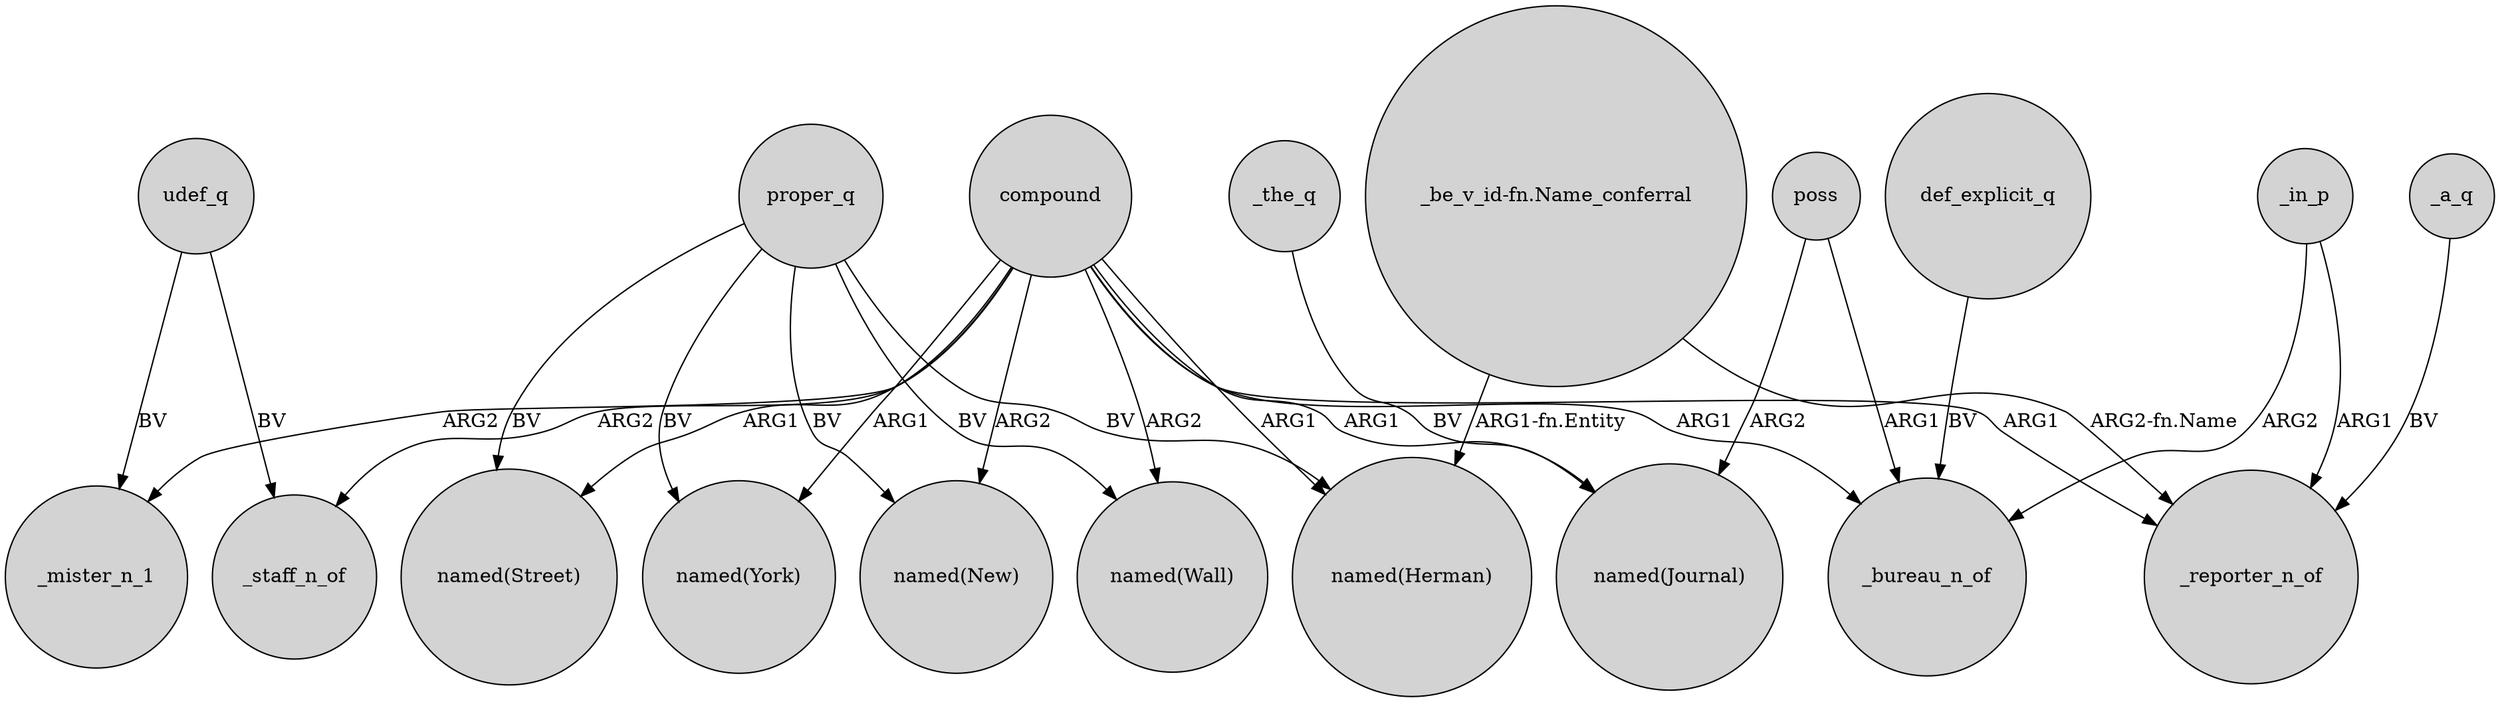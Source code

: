 digraph {
	node [shape=circle style=filled]
	compound -> _mister_n_1 [label=ARG2]
	udef_q -> _staff_n_of [label=BV]
	compound -> _reporter_n_of [label=ARG1]
	compound -> "named(New)" [label=ARG2]
	proper_q -> "named(New)" [label=BV]
	compound -> "named(Journal)" [label=ARG1]
	compound -> _bureau_n_of [label=ARG1]
	udef_q -> _mister_n_1 [label=BV]
	proper_q -> "named(Herman)" [label=BV]
	proper_q -> "named(York)" [label=BV]
	poss -> "named(Journal)" [label=ARG2]
	compound -> "named(Wall)" [label=ARG2]
	poss -> _bureau_n_of [label=ARG1]
	compound -> "named(Street)" [label=ARG1]
	compound -> "named(Herman)" [label=ARG1]
	proper_q -> "named(Wall)" [label=BV]
	compound -> _staff_n_of [label=ARG2]
	_in_p -> _reporter_n_of [label=ARG1]
	_the_q -> "named(Journal)" [label=BV]
	proper_q -> "named(Street)" [label=BV]
	compound -> "named(York)" [label=ARG1]
	"_be_v_id-fn.Name_conferral" -> _reporter_n_of [label="ARG2-fn.Name"]
	def_explicit_q -> _bureau_n_of [label=BV]
	_in_p -> _bureau_n_of [label=ARG2]
	"_be_v_id-fn.Name_conferral" -> "named(Herman)" [label="ARG1-fn.Entity"]
	_a_q -> _reporter_n_of [label=BV]
}

